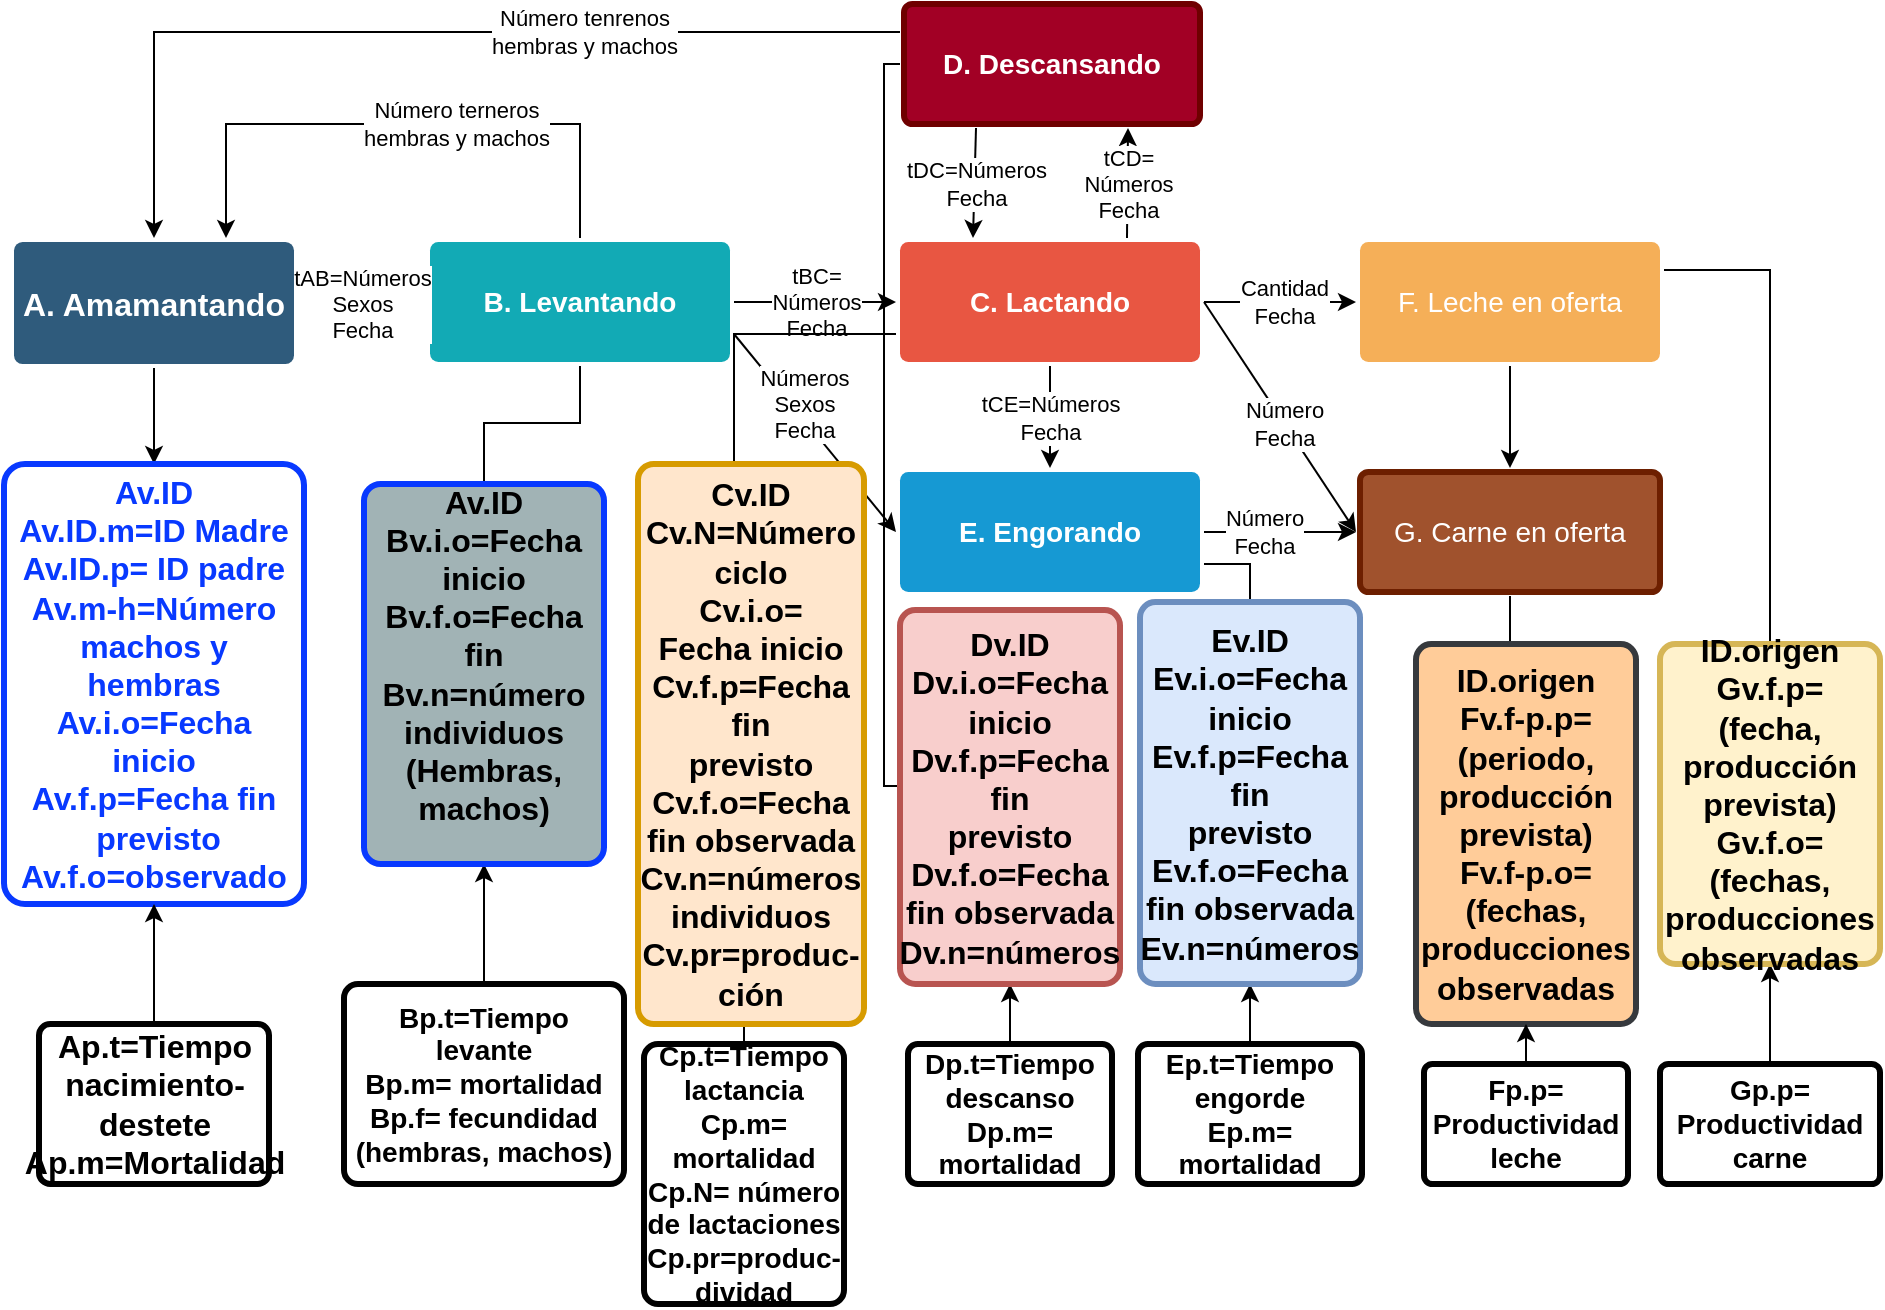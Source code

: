 <mxfile version="20.4.0" type="github">
  <diagram id="6a731a19-8d31-9384-78a2-239565b7b9f0" name="Page-1">
    <mxGraphModel dx="1115" dy="761" grid="1" gridSize="10" guides="1" tooltips="1" connect="1" arrows="1" fold="1" page="1" pageScale="1" pageWidth="1169" pageHeight="827" background="none" math="0" shadow="0">
      <root>
        <mxCell id="0" />
        <mxCell id="1" parent="0" />
        <mxCell id="wV_RwZgJfHrOoYBap2ik-1772" value="" style="edgeStyle=orthogonalEdgeStyle;rounded=0;orthogonalLoop=1;jettySize=auto;html=1;" parent="1" source="1749" target="wV_RwZgJfHrOoYBap2ik-1771" edge="1">
          <mxGeometry relative="1" as="geometry" />
        </mxCell>
        <mxCell id="1749" value="A. Amamantando" style="rounded=1;whiteSpace=wrap;html=1;shadow=0;labelBackgroundColor=none;strokeColor=none;strokeWidth=3;fillColor=#2F5B7C;fontFamily=Helvetica;fontSize=16;fontColor=#FFFFFF;align=center;fontStyle=1;spacing=5;arcSize=7;perimeterSpacing=2;" parent="1" vertex="1">
          <mxGeometry x="135" y="239" width="140" height="61" as="geometry" />
        </mxCell>
        <mxCell id="1753" value="C. Lactando" style="rounded=1;whiteSpace=wrap;html=1;shadow=0;labelBackgroundColor=none;strokeColor=none;strokeWidth=3;fillColor=#e85642;fontFamily=Helvetica;fontSize=14;fontColor=#FFFFFF;align=center;spacing=5;fontStyle=1;arcSize=7;perimeterSpacing=2;" parent="1" vertex="1">
          <mxGeometry x="578" y="239" width="150" height="60" as="geometry" />
        </mxCell>
        <mxCell id="7_Ktyn4Td1zbls2RSr2U-1783" value="" style="edgeStyle=orthogonalEdgeStyle;rounded=0;orthogonalLoop=1;jettySize=auto;html=1;fontColor=#FFFFFF;" parent="1" source="1754" target="1769" edge="1">
          <mxGeometry relative="1" as="geometry" />
        </mxCell>
        <mxCell id="1754" value="F. Leche en oferta" style="rounded=1;whiteSpace=wrap;html=1;shadow=0;labelBackgroundColor=none;strokeColor=none;strokeWidth=3;fillColor=#F5AF58;fontFamily=Helvetica;fontSize=14;align=center;spacing=5;fontStyle=0;arcSize=7;perimeterSpacing=2;fontColor=#FFFFFF;" parent="1" vertex="1">
          <mxGeometry x="808" y="239" width="150" height="60" as="geometry" />
        </mxCell>
        <mxCell id="1760" value="E. Engorando" style="rounded=1;whiteSpace=wrap;html=1;shadow=0;labelBackgroundColor=none;strokeColor=none;strokeWidth=3;fillColor=#1699d3;fontFamily=Helvetica;fontSize=14;fontColor=#FFFFFF;align=center;spacing=5;fontStyle=1;arcSize=7;perimeterSpacing=2;" parent="1" vertex="1">
          <mxGeometry x="578" y="354" width="150" height="60" as="geometry" />
        </mxCell>
        <mxCell id="1769" value="G. Carne en oferta" style="rounded=1;whiteSpace=wrap;html=1;shadow=0;labelBackgroundColor=none;strokeColor=#6D1F00;strokeWidth=3;fillColor=#a0522d;fontFamily=Helvetica;fontSize=14;fontColor=#ffffff;align=center;spacing=5;arcSize=7;perimeterSpacing=2;" parent="1" vertex="1">
          <mxGeometry x="808" y="354" width="150" height="60" as="geometry" />
        </mxCell>
        <mxCell id="yf1A8xf_c-HTEzNxy_wl-1791" style="edgeStyle=orthogonalEdgeStyle;rounded=0;orthogonalLoop=1;jettySize=auto;html=1;exitX=0.5;exitY=0;exitDx=0;exitDy=0;entryX=0.75;entryY=0;entryDx=0;entryDy=0;endArrow=classic;endFill=1;" parent="1" source="1771" target="1749" edge="1">
          <mxGeometry relative="1" as="geometry">
            <Array as="points">
              <mxPoint x="418" y="180" />
              <mxPoint x="241" y="180" />
            </Array>
          </mxGeometry>
        </mxCell>
        <mxCell id="yf1A8xf_c-HTEzNxy_wl-1792" value="&lt;div&gt;Número terneros&lt;/div&gt;&lt;div&gt;hembras y machos&lt;/div&gt;" style="edgeLabel;html=1;align=center;verticalAlign=middle;resizable=0;points=[];" parent="yf1A8xf_c-HTEzNxy_wl-1791" vertex="1" connectable="0">
          <mxGeometry x="-0.182" relative="1" as="geometry">
            <mxPoint as="offset" />
          </mxGeometry>
        </mxCell>
        <mxCell id="1771" value="B. Levantando" style="rounded=1;whiteSpace=wrap;html=1;shadow=0;labelBackgroundColor=none;strokeColor=none;strokeWidth=3;fillColor=#12aab5;fontFamily=Helvetica;fontSize=14;fontColor=#FFFFFF;align=center;spacing=5;fontStyle=1;arcSize=7;perimeterSpacing=2;" parent="1" vertex="1">
          <mxGeometry x="343" y="239.0" width="150" height="60" as="geometry" />
        </mxCell>
        <mxCell id="yf1A8xf_c-HTEzNxy_wl-1789" style="edgeStyle=orthogonalEdgeStyle;rounded=0;orthogonalLoop=1;jettySize=auto;html=1;exitX=0;exitY=0.25;exitDx=0;exitDy=0;endArrow=classic;endFill=1;" parent="1" source="z_6aWykkNIrOVK7mSuos-1771" target="1749" edge="1">
          <mxGeometry relative="1" as="geometry" />
        </mxCell>
        <mxCell id="yf1A8xf_c-HTEzNxy_wl-1790" value="&lt;div&gt;Número tenrenos&lt;br&gt;&lt;/div&gt;&lt;div&gt;hembras y machos&lt;br&gt;&lt;/div&gt;" style="edgeLabel;html=1;align=center;verticalAlign=middle;resizable=0;points=[];" parent="yf1A8xf_c-HTEzNxy_wl-1789" vertex="1" connectable="0">
          <mxGeometry x="-0.336" relative="1" as="geometry">
            <mxPoint as="offset" />
          </mxGeometry>
        </mxCell>
        <mxCell id="z_6aWykkNIrOVK7mSuos-1771" value="D. Descansando" style="rounded=1;whiteSpace=wrap;html=1;shadow=0;labelBackgroundColor=none;strokeColor=#6F0000;strokeWidth=3;fillColor=#a20025;fontFamily=Helvetica;fontSize=14;align=center;spacing=5;fontStyle=1;arcSize=7;perimeterSpacing=2;fontColor=#ffffff;" parent="1" vertex="1">
          <mxGeometry x="580" y="120" width="148" height="60" as="geometry" />
        </mxCell>
        <mxCell id="wV_RwZgJfHrOoYBap2ik-1771" value="&lt;div&gt;Av.ID&lt;/div&gt;&lt;div&gt;Av.ID.m=ID Madre&lt;br&gt;&lt;/div&gt;&lt;div&gt;Av.ID.p= ID padre&lt;/div&gt;&lt;div&gt;Av.m-h=Número machos y hembras&lt;/div&gt;&lt;div&gt;Av.i.o=Fecha inicio&lt;/div&gt;&lt;div&gt;Av.f.p=Fecha fin&lt;br&gt;&lt;/div&gt;&lt;div&gt;&amp;nbsp;previsto&lt;/div&gt;&lt;div&gt;Av.f.o=observado&lt;br&gt;&lt;/div&gt;" style="rounded=1;whiteSpace=wrap;html=1;fontSize=16;fillColor=#FFFFFF;strokeColor=#0839FF;fontColor=#0839FF;shadow=0;labelBackgroundColor=none;strokeWidth=3;fontStyle=1;spacing=5;arcSize=7;" parent="1" vertex="1">
          <mxGeometry x="130" y="350" width="150" height="220" as="geometry" />
        </mxCell>
        <mxCell id="wV_RwZgJfHrOoYBap2ik-1781" value="" style="edgeStyle=orthogonalEdgeStyle;rounded=0;orthogonalLoop=1;jettySize=auto;html=1;entryX=0.5;entryY=1;entryDx=0;entryDy=0;" parent="1" source="wV_RwZgJfHrOoYBap2ik-1775" target="wV_RwZgJfHrOoYBap2ik-1771" edge="1">
          <mxGeometry relative="1" as="geometry">
            <mxPoint x="205" y="580" as="targetPoint" />
          </mxGeometry>
        </mxCell>
        <mxCell id="wV_RwZgJfHrOoYBap2ik-1775" value="&lt;div&gt;Ap.t=Tiempo nacimiento-destete&lt;/div&gt;&lt;div&gt;Ap.m=Mortalidad&lt;br&gt;&lt;/div&gt;" style="rounded=1;whiteSpace=wrap;html=1;fontSize=16;fillColor=#FFFFFF;strokeColor=default;fontColor=#000000;shadow=0;labelBackgroundColor=none;strokeWidth=3;fontStyle=1;spacing=5;arcSize=7;" parent="1" vertex="1">
          <mxGeometry x="147.5" y="630" width="115" height="80" as="geometry" />
        </mxCell>
        <mxCell id="wV_RwZgJfHrOoYBap2ik-1789" value="" style="edgeStyle=orthogonalEdgeStyle;rounded=0;orthogonalLoop=1;jettySize=auto;html=1;fontColor=#0839FF;" parent="1" source="wV_RwZgJfHrOoYBap2ik-1777" target="wV_RwZgJfHrOoYBap2ik-1787" edge="1">
          <mxGeometry relative="1" as="geometry" />
        </mxCell>
        <mxCell id="wV_RwZgJfHrOoYBap2ik-1777" value="&lt;div&gt;Bp.t=Tiempo levante&lt;/div&gt;&lt;div&gt;Bp.m= mortalidad&lt;/div&gt;&lt;div&gt;Bp.f= fecundidad (hembras, machos)&lt;br&gt;&lt;/div&gt;" style="rounded=1;whiteSpace=wrap;html=1;fontSize=14;fillColor=#FFFFFF;strokeColor=default;fontColor=#000000;shadow=0;labelBackgroundColor=none;strokeWidth=3;spacing=5;fontStyle=1;arcSize=7;" parent="1" vertex="1">
          <mxGeometry x="300" y="610" width="140" height="100" as="geometry" />
        </mxCell>
        <mxCell id="_-vP3DGrT6uwovaDLPBB-1786" value="" style="edgeStyle=orthogonalEdgeStyle;rounded=0;orthogonalLoop=1;jettySize=auto;html=1;entryX=0.5;entryY=1;entryDx=0;entryDy=0;" parent="1" source="wV_RwZgJfHrOoYBap2ik-1783" target="_-vP3DGrT6uwovaDLPBB-1789" edge="1">
          <mxGeometry relative="1" as="geometry">
            <mxPoint x="625" y="560" as="targetPoint" />
          </mxGeometry>
        </mxCell>
        <mxCell id="wV_RwZgJfHrOoYBap2ik-1783" value="&lt;div&gt;Cp.t=Tiempo lactancia Cp.m= mortalidad&lt;/div&gt;&lt;div&gt;Cp.N= número de lactaciones&lt;/div&gt;&lt;div&gt;Cp.pr=produc- dividad&lt;br&gt;&lt;/div&gt;" style="rounded=1;whiteSpace=wrap;html=1;fontSize=14;fillColor=#FFFFFF;strokeColor=default;fontColor=#000000;shadow=0;labelBackgroundColor=none;strokeWidth=3;spacing=5;fontStyle=1;arcSize=7;" parent="1" vertex="1">
          <mxGeometry x="450" y="640" width="100" height="130" as="geometry" />
        </mxCell>
        <mxCell id="_-vP3DGrT6uwovaDLPBB-1788" value="" style="edgeStyle=orthogonalEdgeStyle;rounded=0;orthogonalLoop=1;jettySize=auto;html=1;" parent="1" source="wV_RwZgJfHrOoYBap2ik-1784" target="_-vP3DGrT6uwovaDLPBB-1771" edge="1">
          <mxGeometry relative="1" as="geometry" />
        </mxCell>
        <mxCell id="wV_RwZgJfHrOoYBap2ik-1784" value="&lt;div&gt;Ep.t=Tiempo engorde&lt;/div&gt;&lt;div&gt;Ep.m= mortalidad&lt;br&gt;&lt;/div&gt;" style="rounded=1;whiteSpace=wrap;html=1;fontSize=14;fillColor=#FFFFFF;strokeColor=default;fontColor=#000000;shadow=0;labelBackgroundColor=none;strokeWidth=3;spacing=5;fontStyle=1;arcSize=7;" parent="1" vertex="1">
          <mxGeometry x="697" y="640" width="112" height="70" as="geometry" />
        </mxCell>
        <mxCell id="_-vP3DGrT6uwovaDLPBB-1787" value="" style="edgeStyle=orthogonalEdgeStyle;rounded=0;orthogonalLoop=1;jettySize=auto;html=1;entryX=0.5;entryY=1;entryDx=0;entryDy=0;" parent="1" source="wV_RwZgJfHrOoYBap2ik-1785" target="_-vP3DGrT6uwovaDLPBB-1790" edge="1">
          <mxGeometry relative="1" as="geometry">
            <mxPoint x="753" y="560" as="targetPoint" />
          </mxGeometry>
        </mxCell>
        <mxCell id="wV_RwZgJfHrOoYBap2ik-1785" value="Dp.t=Tiempo descanso Dp.m= mortalidad" style="rounded=1;whiteSpace=wrap;html=1;fontSize=14;fillColor=#FFFFFF;strokeColor=default;fontColor=#000000;shadow=0;labelBackgroundColor=none;strokeWidth=3;spacing=5;fontStyle=1;arcSize=7;" parent="1" vertex="1">
          <mxGeometry x="582" y="640" width="102" height="70" as="geometry" />
        </mxCell>
        <mxCell id="yf1A8xf_c-HTEzNxy_wl-1780" style="edgeStyle=orthogonalEdgeStyle;rounded=0;orthogonalLoop=1;jettySize=auto;html=1;entryX=0.5;entryY=1;entryDx=0;entryDy=0;endArrow=none;endFill=0;" parent="1" source="wV_RwZgJfHrOoYBap2ik-1787" target="1771" edge="1">
          <mxGeometry relative="1" as="geometry" />
        </mxCell>
        <mxCell id="wV_RwZgJfHrOoYBap2ik-1787" value="&lt;div&gt;Av.ID&lt;br&gt;&lt;/div&gt;&lt;div&gt;Bv.i.o=Fecha inicio&lt;/div&gt;&lt;div&gt;Bv.f.o=Fecha fin&lt;/div&gt;&lt;div&gt;Bv.n=número individuos (Hembras, machos)&lt;br&gt;&lt;/div&gt;&lt;div&gt;&lt;br&gt;&lt;/div&gt;" style="rounded=1;whiteSpace=wrap;html=1;fontSize=16;fillColor=#A1B3B5;strokeColor=#0839FF;fontColor=#000000;shadow=0;labelBackgroundColor=none;strokeWidth=3;fontStyle=1;spacing=5;arcSize=7;" parent="1" vertex="1">
          <mxGeometry x="310" y="360" width="120" height="190" as="geometry" />
        </mxCell>
        <mxCell id="yf1A8xf_c-HTEzNxy_wl-1779" style="edgeStyle=orthogonalEdgeStyle;rounded=0;orthogonalLoop=1;jettySize=auto;html=1;entryX=1;entryY=0.75;entryDx=0;entryDy=0;endArrow=none;endFill=0;" parent="1" source="_-vP3DGrT6uwovaDLPBB-1771" target="1760" edge="1">
          <mxGeometry relative="1" as="geometry">
            <Array as="points">
              <mxPoint x="753" y="400" />
            </Array>
          </mxGeometry>
        </mxCell>
        <mxCell id="_-vP3DGrT6uwovaDLPBB-1771" value="&lt;div&gt;Ev.ID&lt;br&gt;&lt;/div&gt;&lt;div&gt;Ev.i.o=Fecha inicio&lt;/div&gt;&lt;div&gt;Ev.f.p=Fecha fin&lt;/div&gt;&lt;div&gt;previsto&lt;/div&gt;&lt;div&gt;Ev.f.o=Fecha fin observada Ev.n=números&lt;br&gt;&lt;/div&gt;" style="rounded=1;whiteSpace=wrap;html=1;fontSize=16;fillColor=#dae8fc;strokeColor=#6c8ebf;shadow=0;labelBackgroundColor=none;strokeWidth=3;fontStyle=1;spacing=5;arcSize=7;" parent="1" vertex="1">
          <mxGeometry x="698" y="419" width="110" height="191" as="geometry" />
        </mxCell>
        <mxCell id="_-vP3DGrT6uwovaDLPBB-1774" value="" style="endArrow=classic;html=1;rounded=0;exitX=1;exitY=0.5;exitDx=0;exitDy=0;" parent="1" source="1749" target="1771" edge="1">
          <mxGeometry relative="1" as="geometry">
            <mxPoint x="460" y="430" as="sourcePoint" />
            <mxPoint x="560" y="430" as="targetPoint" />
          </mxGeometry>
        </mxCell>
        <mxCell id="_-vP3DGrT6uwovaDLPBB-1775" value="&lt;div&gt;tAB=Números&lt;/div&gt;&lt;div&gt;Sexos&lt;br&gt;&lt;/div&gt;&lt;div&gt;Fecha&lt;br&gt;&lt;/div&gt;" style="edgeLabel;resizable=0;html=1;align=center;verticalAlign=middle;" parent="_-vP3DGrT6uwovaDLPBB-1774" connectable="0" vertex="1">
          <mxGeometry relative="1" as="geometry" />
        </mxCell>
        <mxCell id="_-vP3DGrT6uwovaDLPBB-1776" value="" style="endArrow=classic;html=1;rounded=0;exitX=1;exitY=0.5;exitDx=0;exitDy=0;" parent="1" source="1771" target="1753" edge="1">
          <mxGeometry relative="1" as="geometry">
            <mxPoint x="292" y="279" as="sourcePoint" />
            <mxPoint x="351" y="279" as="targetPoint" />
          </mxGeometry>
        </mxCell>
        <mxCell id="_-vP3DGrT6uwovaDLPBB-1777" value="tBC=&lt;div&gt;Números&lt;/div&gt;&lt;div&gt;Fecha&lt;br&gt;&lt;/div&gt;" style="edgeLabel;resizable=0;html=1;align=center;verticalAlign=middle;" parent="_-vP3DGrT6uwovaDLPBB-1776" connectable="0" vertex="1">
          <mxGeometry relative="1" as="geometry" />
        </mxCell>
        <mxCell id="_-vP3DGrT6uwovaDLPBB-1778" value="" style="endArrow=classic;html=1;rounded=0;exitX=1;exitY=0.75;exitDx=0;exitDy=0;entryX=0;entryY=0.5;entryDx=0;entryDy=0;" parent="1" source="1771" target="1760" edge="1">
          <mxGeometry relative="1" as="geometry">
            <mxPoint x="302" y="289" as="sourcePoint" />
            <mxPoint x="361" y="289" as="targetPoint" />
          </mxGeometry>
        </mxCell>
        <mxCell id="_-vP3DGrT6uwovaDLPBB-1779" value="&lt;div&gt;Números&lt;/div&gt;&lt;div&gt;Sexos&lt;br&gt;&lt;/div&gt;&lt;div&gt;Fecha&lt;br&gt;&lt;/div&gt;" style="edgeLabel;resizable=0;html=1;align=center;verticalAlign=middle;" parent="_-vP3DGrT6uwovaDLPBB-1778" connectable="0" vertex="1">
          <mxGeometry relative="1" as="geometry">
            <mxPoint x="-6" y="-15" as="offset" />
          </mxGeometry>
        </mxCell>
        <mxCell id="_-vP3DGrT6uwovaDLPBB-1780" value="" style="endArrow=classic;html=1;rounded=0;entryX=0.5;entryY=0;entryDx=0;entryDy=0;" parent="1" source="1753" target="1760" edge="1">
          <mxGeometry relative="1" as="geometry">
            <mxPoint x="505" y="279.0" as="sourcePoint" />
            <mxPoint x="586" y="279" as="targetPoint" />
          </mxGeometry>
        </mxCell>
        <mxCell id="_-vP3DGrT6uwovaDLPBB-1781" value="&lt;div&gt;tCE=Números&lt;/div&gt;&lt;div&gt;Fecha&lt;br&gt;&lt;/div&gt;" style="edgeLabel;resizable=0;html=1;align=center;verticalAlign=middle;" parent="_-vP3DGrT6uwovaDLPBB-1780" connectable="0" vertex="1">
          <mxGeometry relative="1" as="geometry" />
        </mxCell>
        <mxCell id="_-vP3DGrT6uwovaDLPBB-1782" value="" style="endArrow=classic;html=1;rounded=0;exitX=0.75;exitY=0;exitDx=0;exitDy=0;entryX=0.75;entryY=1;entryDx=0;entryDy=0;" parent="1" source="1753" target="z_6aWykkNIrOVK7mSuos-1771" edge="1">
          <mxGeometry relative="1" as="geometry">
            <mxPoint x="515" y="289.0" as="sourcePoint" />
            <mxPoint x="596" y="289" as="targetPoint" />
          </mxGeometry>
        </mxCell>
        <mxCell id="_-vP3DGrT6uwovaDLPBB-1783" value="tCD=&lt;div&gt;Números&lt;/div&gt;&lt;div&gt;Fecha&lt;br&gt;&lt;/div&gt;" style="edgeLabel;resizable=0;html=1;align=center;verticalAlign=middle;" parent="_-vP3DGrT6uwovaDLPBB-1782" connectable="0" vertex="1">
          <mxGeometry relative="1" as="geometry" />
        </mxCell>
        <mxCell id="_-vP3DGrT6uwovaDLPBB-1784" value="" style="endArrow=classic;html=1;rounded=0;exitX=0.25;exitY=1;exitDx=0;exitDy=0;entryX=0.25;entryY=0;entryDx=0;entryDy=0;" parent="1" source="z_6aWykkNIrOVK7mSuos-1771" target="1753" edge="1">
          <mxGeometry relative="1" as="geometry">
            <mxPoint x="525" y="299.0" as="sourcePoint" />
            <mxPoint x="606" y="299" as="targetPoint" />
          </mxGeometry>
        </mxCell>
        <mxCell id="_-vP3DGrT6uwovaDLPBB-1785" value="&lt;div&gt;tDC=Números&lt;/div&gt;&lt;div&gt;Fecha&lt;br&gt;&lt;/div&gt;" style="edgeLabel;resizable=0;html=1;align=center;verticalAlign=middle;" parent="_-vP3DGrT6uwovaDLPBB-1784" connectable="0" vertex="1">
          <mxGeometry relative="1" as="geometry" />
        </mxCell>
        <mxCell id="yf1A8xf_c-HTEzNxy_wl-1778" style="edgeStyle=orthogonalEdgeStyle;rounded=0;orthogonalLoop=1;jettySize=auto;html=1;entryX=0;entryY=0.75;entryDx=0;entryDy=0;exitX=0.5;exitY=0;exitDx=0;exitDy=0;endArrow=none;endFill=0;" parent="1" source="_-vP3DGrT6uwovaDLPBB-1789" target="1753" edge="1">
          <mxGeometry relative="1" as="geometry">
            <Array as="points">
              <mxPoint x="495" y="285" />
            </Array>
          </mxGeometry>
        </mxCell>
        <mxCell id="_-vP3DGrT6uwovaDLPBB-1789" value="&lt;div&gt;Cv.ID &lt;br&gt;&lt;/div&gt;&lt;div&gt;Cv.N=Número ciclo&lt;br&gt;&lt;/div&gt;&lt;div&gt;Cv.i.o=&lt;/div&gt;&lt;div&gt;Fecha inicio&lt;/div&gt;&lt;div&gt;Cv.f.p=Fecha fin&lt;/div&gt;&lt;div&gt;previsto&lt;/div&gt;&lt;div&gt;Cv.f.o=Fecha fin observada Cv.n=números individuos&lt;/div&gt;&lt;div&gt;Cv.pr=produc-ción&lt;/div&gt;" style="rounded=1;whiteSpace=wrap;html=1;fontSize=16;fillColor=#ffe6cc;strokeColor=#d79b00;shadow=0;labelBackgroundColor=none;strokeWidth=3;fontStyle=1;spacing=5;arcSize=7;" parent="1" vertex="1">
          <mxGeometry x="447" y="350" width="113" height="280" as="geometry" />
        </mxCell>
        <mxCell id="yf1A8xf_c-HTEzNxy_wl-1775" style="edgeStyle=orthogonalEdgeStyle;rounded=0;orthogonalLoop=1;jettySize=auto;html=1;endArrow=none;endFill=0;" parent="1" source="_-vP3DGrT6uwovaDLPBB-1790" target="z_6aWykkNIrOVK7mSuos-1771" edge="1">
          <mxGeometry relative="1" as="geometry">
            <mxPoint x="580" y="150" as="targetPoint" />
            <Array as="points">
              <mxPoint x="570" y="511" />
              <mxPoint x="570" y="150" />
            </Array>
          </mxGeometry>
        </mxCell>
        <mxCell id="_-vP3DGrT6uwovaDLPBB-1791" value="tidad" style="endArrow=classic;html=1;rounded=0;entryX=0;entryY=0.5;entryDx=0;entryDy=0;exitX=1;exitY=0.5;exitDx=0;exitDy=0;" parent="1" source="1753" target="1754" edge="1">
          <mxGeometry relative="1" as="geometry">
            <mxPoint x="808" y="315" as="sourcePoint" />
            <mxPoint x="808" y="260" as="targetPoint" />
            <Array as="points" />
          </mxGeometry>
        </mxCell>
        <mxCell id="_-vP3DGrT6uwovaDLPBB-1792" value="&lt;div&gt;Cantidad&lt;/div&gt;&lt;div&gt;Fecha&lt;br&gt;&lt;/div&gt;" style="edgeLabel;resizable=0;html=1;align=center;verticalAlign=middle;" parent="_-vP3DGrT6uwovaDLPBB-1791" connectable="0" vertex="1">
          <mxGeometry relative="1" as="geometry">
            <mxPoint x="2" as="offset" />
          </mxGeometry>
        </mxCell>
        <mxCell id="_-vP3DGrT6uwovaDLPBB-1795" value="Fp.p= Productividad leche" style="rounded=1;whiteSpace=wrap;html=1;fontSize=14;fillColor=#FFFFFF;strokeColor=default;fontColor=#000000;shadow=0;labelBackgroundColor=none;strokeWidth=3;spacing=5;fontStyle=1;arcSize=7;" parent="1" vertex="1">
          <mxGeometry x="840" y="650" width="102" height="60" as="geometry" />
        </mxCell>
        <mxCell id="yf1A8xf_c-HTEzNxy_wl-1781" style="edgeStyle=orthogonalEdgeStyle;rounded=0;orthogonalLoop=1;jettySize=auto;html=1;endArrow=classic;endFill=1;entryX=0.5;entryY=1;entryDx=0;entryDy=0;" parent="1" source="_-vP3DGrT6uwovaDLPBB-1796" target="_-vP3DGrT6uwovaDLPBB-1802" edge="1">
          <mxGeometry relative="1" as="geometry">
            <mxPoint x="1015" y="610" as="targetPoint" />
          </mxGeometry>
        </mxCell>
        <mxCell id="_-vP3DGrT6uwovaDLPBB-1796" value="Gp.p= Productividad carne" style="rounded=1;whiteSpace=wrap;html=1;fontSize=14;fillColor=#FFFFFF;strokeColor=default;fontColor=#000000;shadow=0;labelBackgroundColor=none;strokeWidth=3;spacing=5;fontStyle=1;arcSize=7;" parent="1" vertex="1">
          <mxGeometry x="958" y="650" width="110" height="60" as="geometry" />
        </mxCell>
        <mxCell id="_-vP3DGrT6uwovaDLPBB-1797" value="tidad" style="endArrow=classic;html=1;rounded=0;entryX=0;entryY=0.5;entryDx=0;entryDy=0;exitX=1;exitY=0.5;exitDx=0;exitDy=0;" parent="1" source="1753" target="1769" edge="1">
          <mxGeometry relative="1" as="geometry">
            <mxPoint x="740" y="279" as="sourcePoint" />
            <mxPoint x="816" y="279" as="targetPoint" />
            <Array as="points" />
          </mxGeometry>
        </mxCell>
        <mxCell id="_-vP3DGrT6uwovaDLPBB-1798" value="&lt;div&gt;Número&lt;/div&gt;&lt;div&gt;Fecha&lt;br&gt;&lt;/div&gt;" style="edgeLabel;resizable=0;html=1;align=center;verticalAlign=middle;" parent="_-vP3DGrT6uwovaDLPBB-1797" connectable="0" vertex="1">
          <mxGeometry relative="1" as="geometry">
            <mxPoint x="2" y="3" as="offset" />
          </mxGeometry>
        </mxCell>
        <mxCell id="_-vP3DGrT6uwovaDLPBB-1799" value="tidad" style="endArrow=classic;html=1;rounded=0;exitX=1;exitY=0.5;exitDx=0;exitDy=0;" parent="1" source="1760" target="1769" edge="1">
          <mxGeometry relative="1" as="geometry">
            <mxPoint x="740" y="279" as="sourcePoint" />
            <mxPoint x="810" y="390" as="targetPoint" />
            <Array as="points" />
          </mxGeometry>
        </mxCell>
        <mxCell id="_-vP3DGrT6uwovaDLPBB-1800" value="&lt;div&gt;Número&lt;/div&gt;&lt;div&gt;Fecha&lt;br&gt;&lt;/div&gt;" style="edgeLabel;resizable=0;html=1;align=center;verticalAlign=middle;" parent="_-vP3DGrT6uwovaDLPBB-1799" connectable="0" vertex="1">
          <mxGeometry relative="1" as="geometry">
            <mxPoint x="-8" as="offset" />
          </mxGeometry>
        </mxCell>
        <mxCell id="yf1A8xf_c-HTEzNxy_wl-1774" style="edgeStyle=orthogonalEdgeStyle;rounded=0;orthogonalLoop=1;jettySize=auto;html=1;exitX=0.5;exitY=0;exitDx=0;exitDy=0;entryX=0.5;entryY=1;entryDx=0;entryDy=0;endArrow=none;endFill=0;" parent="1" source="_-vP3DGrT6uwovaDLPBB-1801" target="1769" edge="1">
          <mxGeometry relative="1" as="geometry" />
        </mxCell>
        <mxCell id="_-vP3DGrT6uwovaDLPBB-1801" value="&lt;div&gt;ID.origen&lt;br&gt;&lt;/div&gt;&lt;div&gt;Fv.f-p.p=(periodo, producción prevista)&lt;br&gt;&lt;/div&gt;&lt;div&gt;Fv.f-p.o=(fechas, producciones observadas&lt;br&gt;&lt;/div&gt;" style="rounded=1;whiteSpace=wrap;html=1;fontSize=16;fillColor=#ffcc99;strokeColor=#36393d;shadow=0;labelBackgroundColor=none;strokeWidth=3;fontStyle=1;spacing=5;arcSize=7;" parent="1" vertex="1">
          <mxGeometry x="836" y="440" width="110" height="190" as="geometry" />
        </mxCell>
        <mxCell id="yf1A8xf_c-HTEzNxy_wl-1773" style="edgeStyle=orthogonalEdgeStyle;rounded=0;orthogonalLoop=1;jettySize=auto;html=1;entryX=1;entryY=0.25;entryDx=0;entryDy=0;endArrow=none;endFill=0;" parent="1" source="_-vP3DGrT6uwovaDLPBB-1802" target="1754" edge="1">
          <mxGeometry relative="1" as="geometry">
            <Array as="points">
              <mxPoint x="1013" y="253" />
            </Array>
          </mxGeometry>
        </mxCell>
        <mxCell id="_-vP3DGrT6uwovaDLPBB-1802" value="&lt;div&gt;ID.origen&lt;br&gt;&lt;/div&gt;&lt;div&gt;Gv.f.p=(fecha, producción prevista)&lt;br&gt;&lt;/div&gt;&lt;div&gt;Gv.f.o=(fechas, producciones observadas&lt;br&gt;&lt;/div&gt;" style="rounded=1;whiteSpace=wrap;html=1;fontSize=16;fillColor=#fff2cc;strokeColor=#d6b656;shadow=0;labelBackgroundColor=none;strokeWidth=3;fontStyle=1;spacing=5;arcSize=7;" parent="1" vertex="1">
          <mxGeometry x="958" y="440" width="110" height="160" as="geometry" />
        </mxCell>
        <mxCell id="_-vP3DGrT6uwovaDLPBB-1803" value="" style="edgeStyle=orthogonalEdgeStyle;rounded=0;orthogonalLoop=1;jettySize=auto;html=1;entryX=0.5;entryY=1;entryDx=0;entryDy=0;exitX=0.5;exitY=0;exitDx=0;exitDy=0;" parent="1" source="_-vP3DGrT6uwovaDLPBB-1795" target="_-vP3DGrT6uwovaDLPBB-1801" edge="1">
          <mxGeometry relative="1" as="geometry">
            <mxPoint x="789" y="620" as="sourcePoint" />
            <mxPoint x="763" y="590" as="targetPoint" />
          </mxGeometry>
        </mxCell>
        <mxCell id="_-vP3DGrT6uwovaDLPBB-1790" value="&lt;div&gt;Dv.ID&lt;br&gt;&lt;/div&gt;&lt;div&gt;Dv.i.o=Fecha inicio&lt;/div&gt;&lt;div&gt;Dv.f.p=Fecha fin&lt;/div&gt;&lt;div&gt;previsto&lt;/div&gt;&lt;div&gt;Dv.f.o=Fecha fin observada Dv.n=números&lt;br&gt;&lt;/div&gt;" style="rounded=1;whiteSpace=wrap;html=1;fontSize=16;fillColor=#f8cecc;strokeColor=#b85450;shadow=0;labelBackgroundColor=none;strokeWidth=3;fontStyle=1;spacing=5;arcSize=7;" parent="1" vertex="1">
          <mxGeometry x="578" y="423" width="110" height="187" as="geometry" />
        </mxCell>
      </root>
    </mxGraphModel>
  </diagram>
</mxfile>
